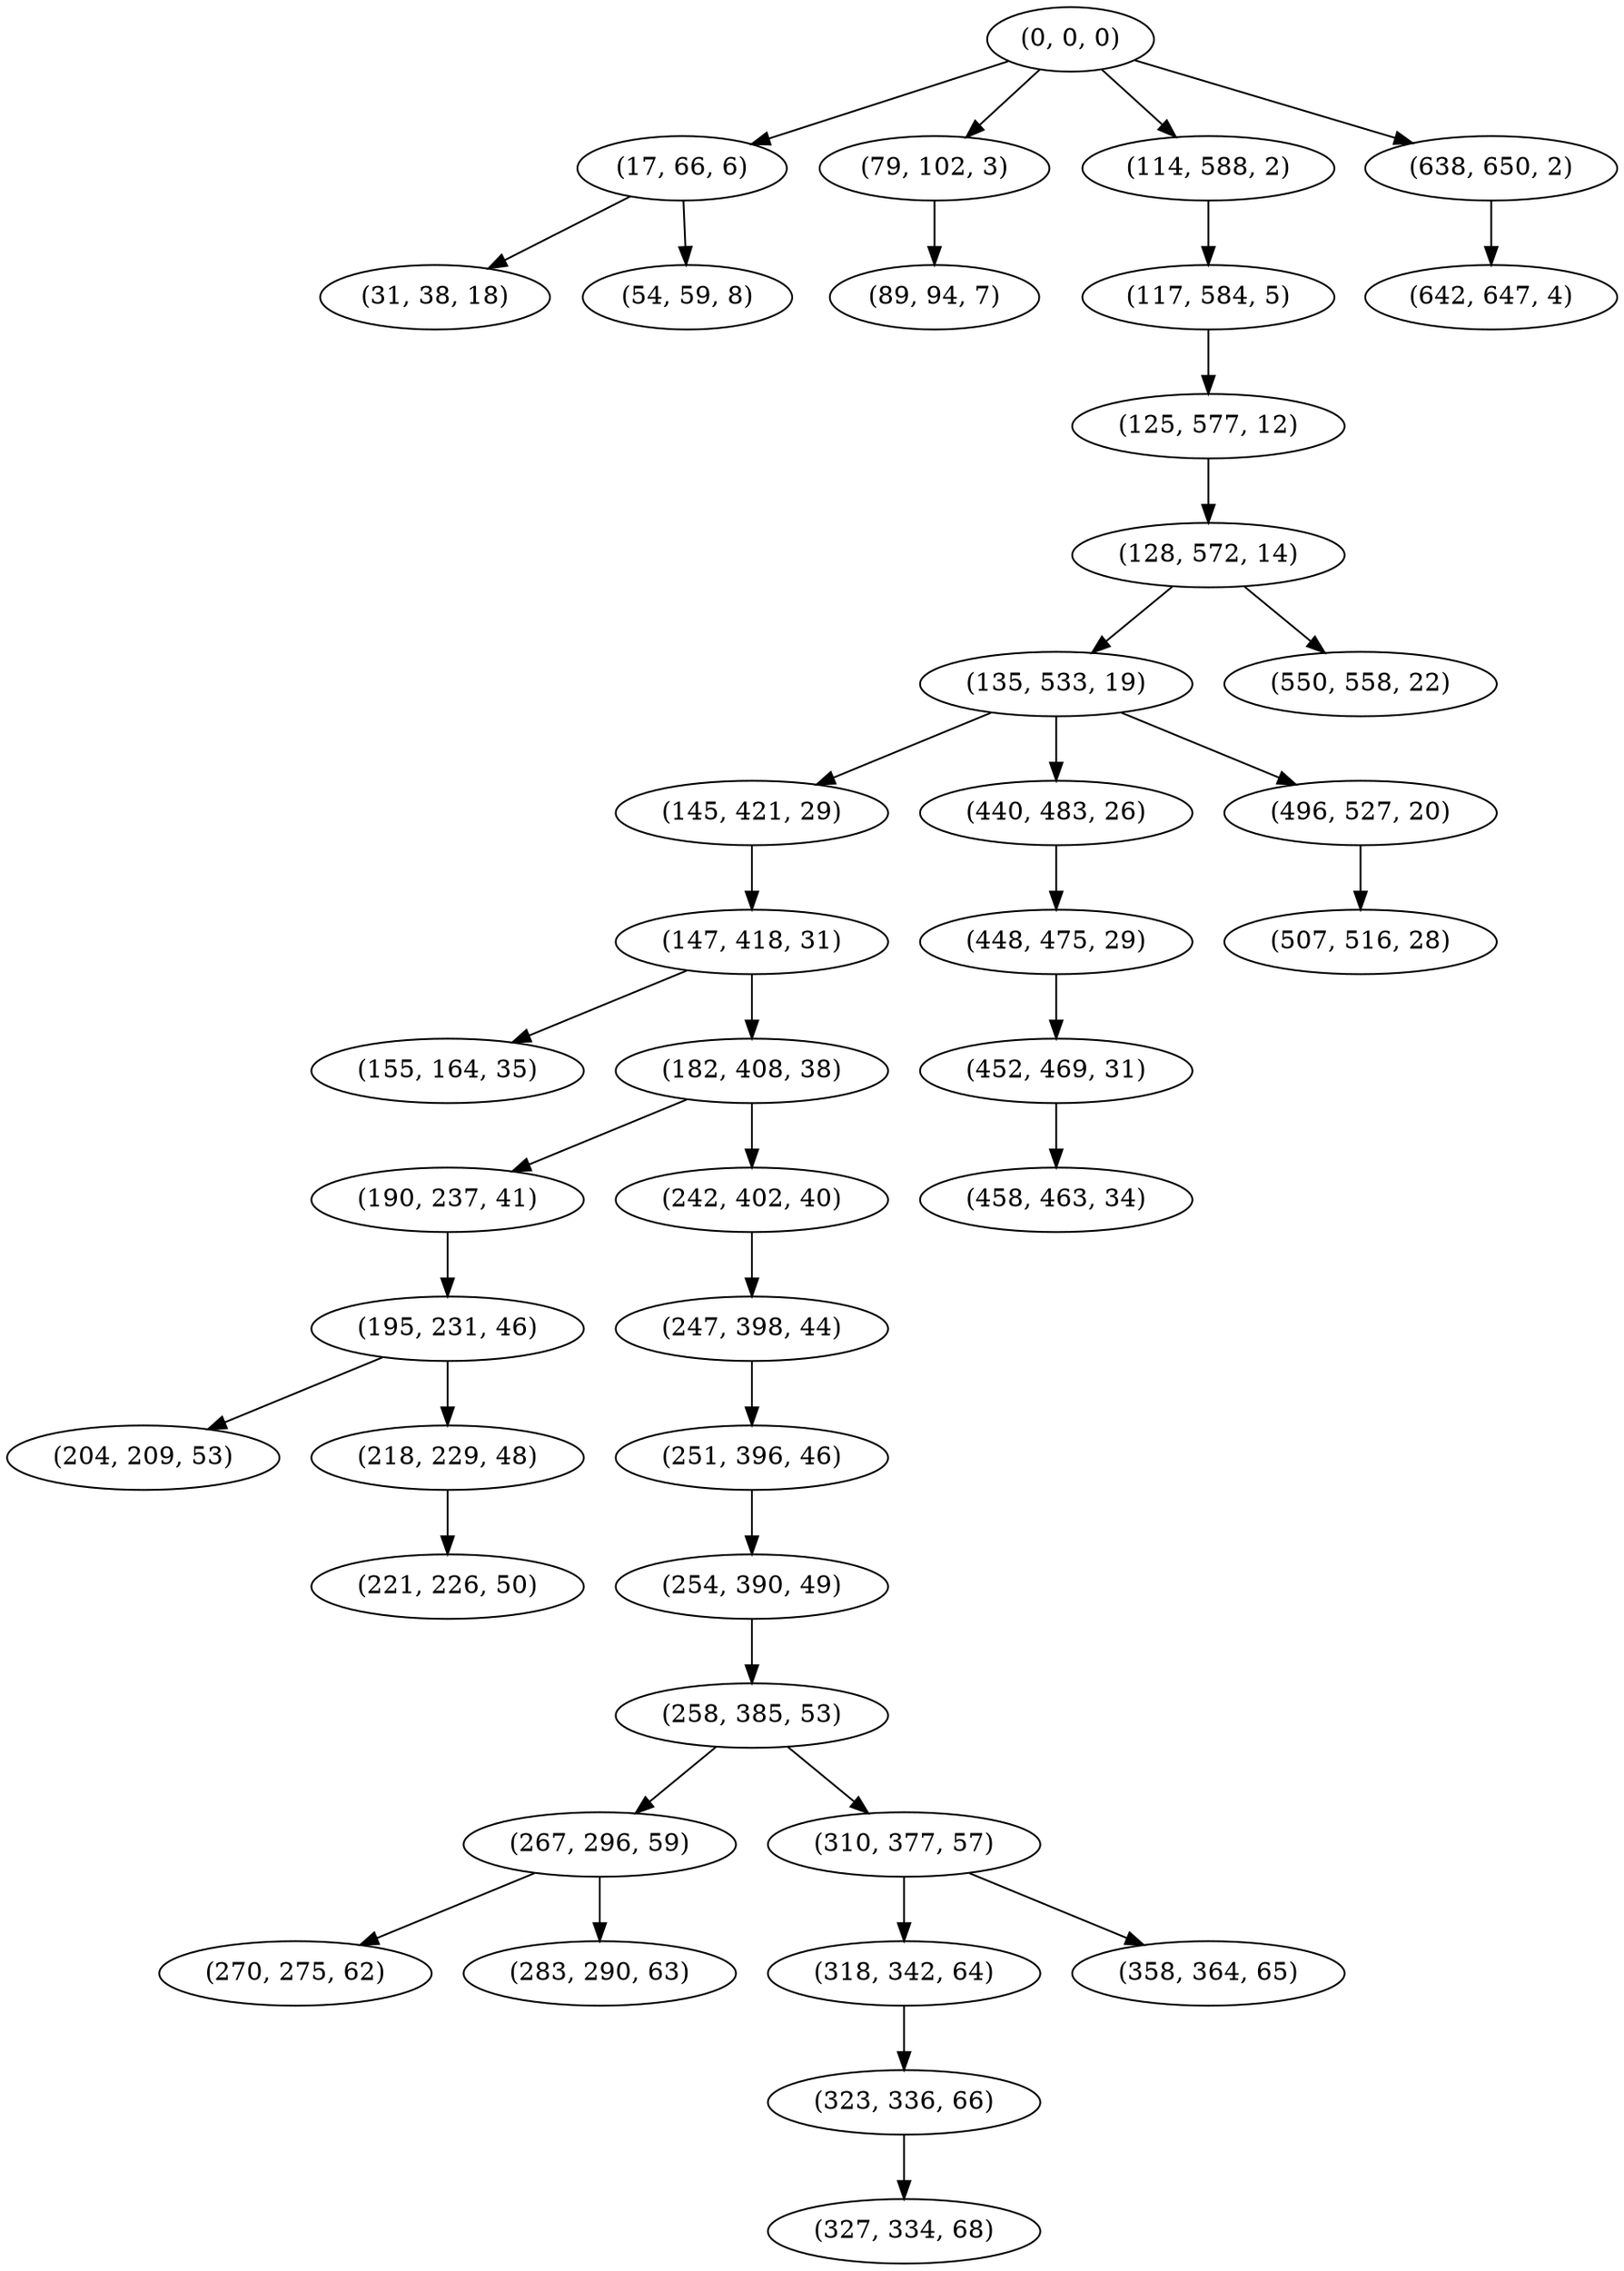 digraph tree {
    "(0, 0, 0)";
    "(17, 66, 6)";
    "(31, 38, 18)";
    "(54, 59, 8)";
    "(79, 102, 3)";
    "(89, 94, 7)";
    "(114, 588, 2)";
    "(117, 584, 5)";
    "(125, 577, 12)";
    "(128, 572, 14)";
    "(135, 533, 19)";
    "(145, 421, 29)";
    "(147, 418, 31)";
    "(155, 164, 35)";
    "(182, 408, 38)";
    "(190, 237, 41)";
    "(195, 231, 46)";
    "(204, 209, 53)";
    "(218, 229, 48)";
    "(221, 226, 50)";
    "(242, 402, 40)";
    "(247, 398, 44)";
    "(251, 396, 46)";
    "(254, 390, 49)";
    "(258, 385, 53)";
    "(267, 296, 59)";
    "(270, 275, 62)";
    "(283, 290, 63)";
    "(310, 377, 57)";
    "(318, 342, 64)";
    "(323, 336, 66)";
    "(327, 334, 68)";
    "(358, 364, 65)";
    "(440, 483, 26)";
    "(448, 475, 29)";
    "(452, 469, 31)";
    "(458, 463, 34)";
    "(496, 527, 20)";
    "(507, 516, 28)";
    "(550, 558, 22)";
    "(638, 650, 2)";
    "(642, 647, 4)";
    "(0, 0, 0)" -> "(17, 66, 6)";
    "(0, 0, 0)" -> "(79, 102, 3)";
    "(0, 0, 0)" -> "(114, 588, 2)";
    "(0, 0, 0)" -> "(638, 650, 2)";
    "(17, 66, 6)" -> "(31, 38, 18)";
    "(17, 66, 6)" -> "(54, 59, 8)";
    "(79, 102, 3)" -> "(89, 94, 7)";
    "(114, 588, 2)" -> "(117, 584, 5)";
    "(117, 584, 5)" -> "(125, 577, 12)";
    "(125, 577, 12)" -> "(128, 572, 14)";
    "(128, 572, 14)" -> "(135, 533, 19)";
    "(128, 572, 14)" -> "(550, 558, 22)";
    "(135, 533, 19)" -> "(145, 421, 29)";
    "(135, 533, 19)" -> "(440, 483, 26)";
    "(135, 533, 19)" -> "(496, 527, 20)";
    "(145, 421, 29)" -> "(147, 418, 31)";
    "(147, 418, 31)" -> "(155, 164, 35)";
    "(147, 418, 31)" -> "(182, 408, 38)";
    "(182, 408, 38)" -> "(190, 237, 41)";
    "(182, 408, 38)" -> "(242, 402, 40)";
    "(190, 237, 41)" -> "(195, 231, 46)";
    "(195, 231, 46)" -> "(204, 209, 53)";
    "(195, 231, 46)" -> "(218, 229, 48)";
    "(218, 229, 48)" -> "(221, 226, 50)";
    "(242, 402, 40)" -> "(247, 398, 44)";
    "(247, 398, 44)" -> "(251, 396, 46)";
    "(251, 396, 46)" -> "(254, 390, 49)";
    "(254, 390, 49)" -> "(258, 385, 53)";
    "(258, 385, 53)" -> "(267, 296, 59)";
    "(258, 385, 53)" -> "(310, 377, 57)";
    "(267, 296, 59)" -> "(270, 275, 62)";
    "(267, 296, 59)" -> "(283, 290, 63)";
    "(310, 377, 57)" -> "(318, 342, 64)";
    "(310, 377, 57)" -> "(358, 364, 65)";
    "(318, 342, 64)" -> "(323, 336, 66)";
    "(323, 336, 66)" -> "(327, 334, 68)";
    "(440, 483, 26)" -> "(448, 475, 29)";
    "(448, 475, 29)" -> "(452, 469, 31)";
    "(452, 469, 31)" -> "(458, 463, 34)";
    "(496, 527, 20)" -> "(507, 516, 28)";
    "(638, 650, 2)" -> "(642, 647, 4)";
}
